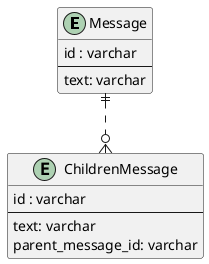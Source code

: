 @startuml


' avoid problems with angled crows feet
skinparam linetype ortho

entity "Message" as m {
  id : varchar
  --
  text: varchar
}

entity "ChildrenMessage" as ch {
  id : varchar
  --
  text: varchar
  parent_message_id: varchar
}


m ||..o{ ch

@enduml

